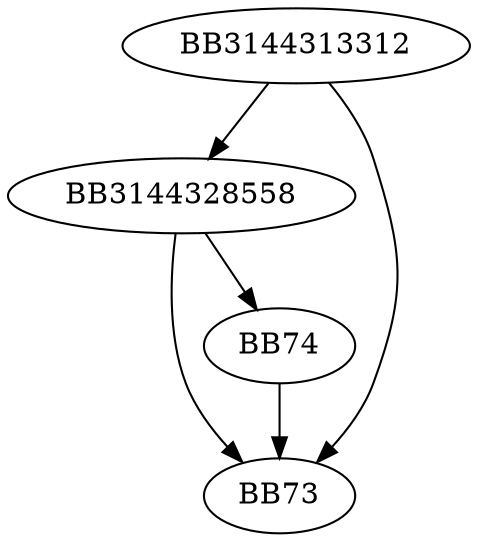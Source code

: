 digraph G{
	BB3144313312->BB3144328558;
	BB3144313312->BB73;
	BB3144328558->BB74;
	BB3144328558->BB73;
	BB74->BB73;
}
